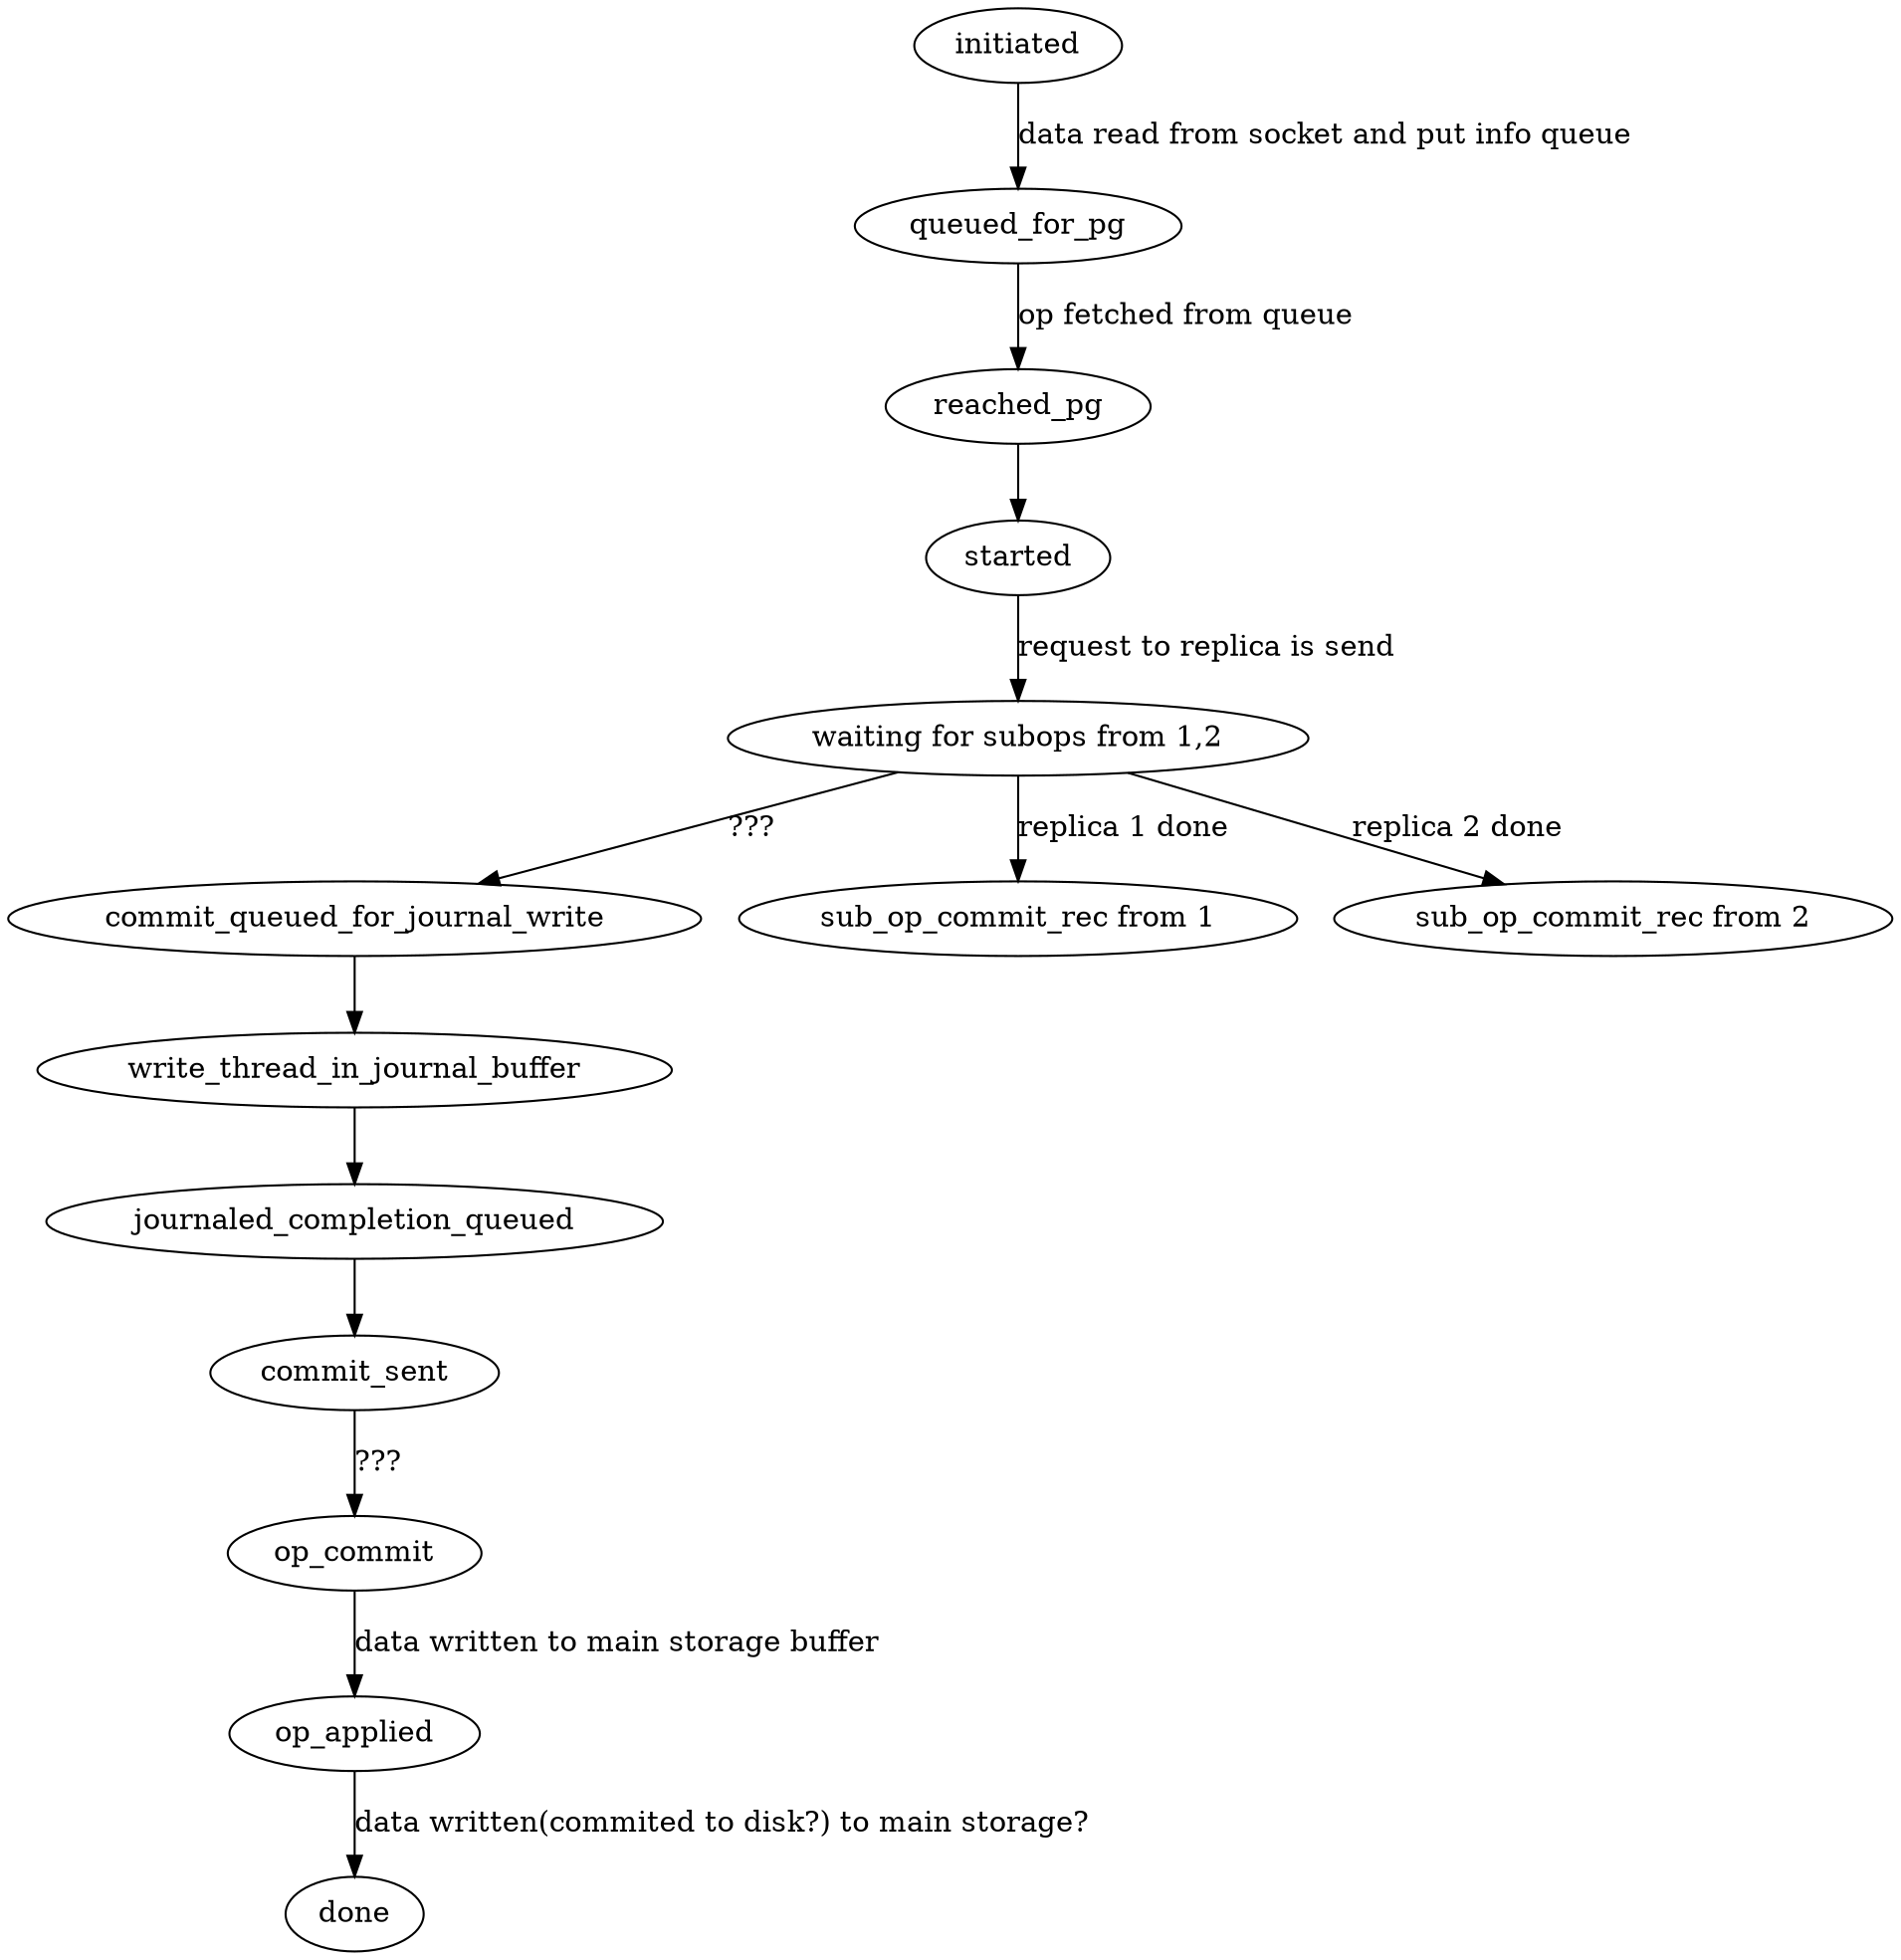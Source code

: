 digraph "ceph_request" {
    initiated -> queued_for_pg  [label="data read from socket and put info queue"];
    queued_for_pg -> reached_pg [label="op fetched from queue"];
    reached_pg -> started [labe="op get all locks and processing started"];
    started -> "waiting for subops from 1,2" [label="request to replica is send"];
    "waiting for subops from 1,2" -> commit_queued_for_journal_write [label="???"];
    "waiting for subops from 1,2" -> "sub_op_commit_rec from 1" [label="replica 1 done"];
    "waiting for subops from 1,2" -> "sub_op_commit_rec from 2" [label="replica 2 done"];
    commit_queued_for_journal_write -> write_thread_in_journal_buffer;
    write_thread_in_journal_buffer -> journaled_completion_queued;
    journaled_completion_queued -> commit_sent;
    commit_sent -> op_commit [label="???"];
    op_commit -> op_applied [label="data written to main storage buffer"];
    op_applied -> done [label="data written(commited to disk?) to main storage?"];
}
